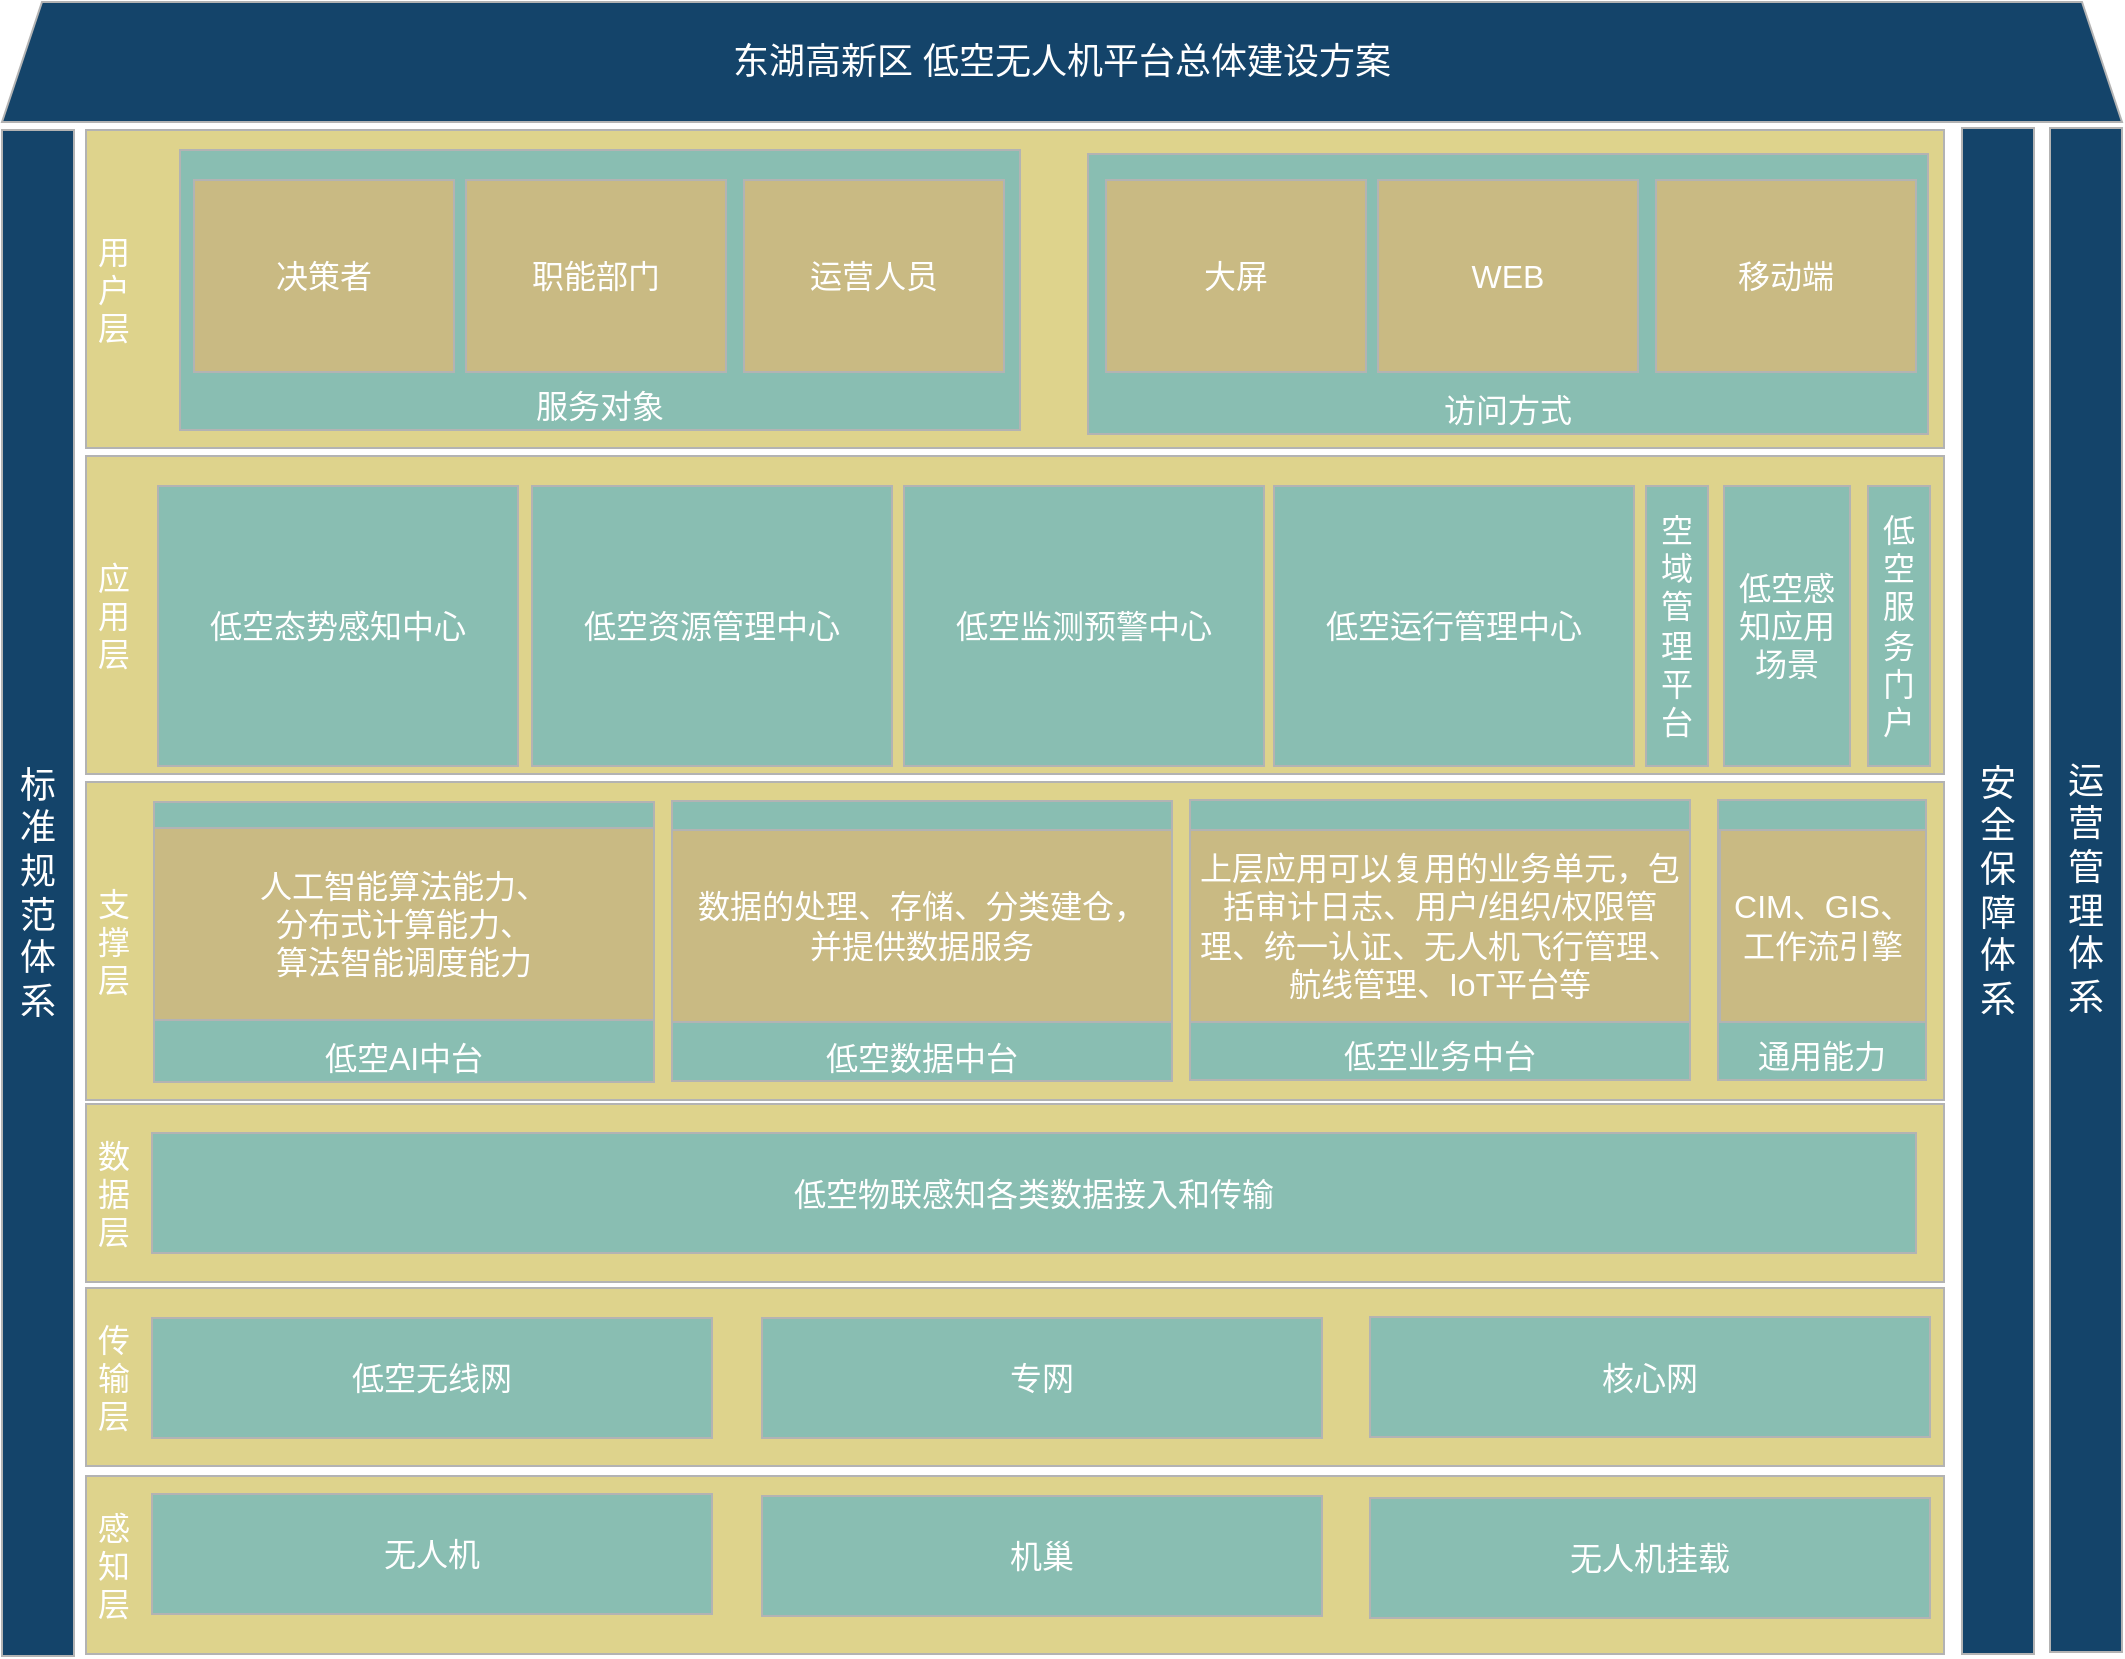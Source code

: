 <mxfile version="21.5.2" type="github" pages="3">
  <diagram name="总体" id="dKMGler52tXQYkUQm4DK">
    <mxGraphModel dx="2038" dy="1320" grid="0" gridSize="10" guides="1" tooltips="1" connect="1" arrows="1" fold="1" page="0" pageScale="1" pageWidth="827" pageHeight="1169" math="0" shadow="0">
      <root>
        <mxCell id="0" />
        <mxCell id="1" parent="0" />
        <mxCell id="PZcMeMh3Sl7zUGsd2KVH-1" value="标准规范体系" style="rounded=0;whiteSpace=wrap;html=1;fontSize=18;fillColor=#14446a;strokeColor=#B3B3B3;fontColor=#FFFFFF;" vertex="1" parent="1">
          <mxGeometry x="-105" y="-177" width="36" height="763" as="geometry" />
        </mxCell>
        <mxCell id="PZcMeMh3Sl7zUGsd2KVH-3" value="东湖高新区 低空无人机平台总体建设方案" style="shape=trapezoid;perimeter=trapezoidPerimeter;whiteSpace=wrap;html=1;fixedSize=1;strokeColor=#B3B3B3;rounded=0;fillColor=#14446a;fontColor=#FFFFFF;fontSize=18;" vertex="1" parent="1">
          <mxGeometry x="-105" y="-241" width="1060" height="60" as="geometry" />
        </mxCell>
        <mxCell id="PZcMeMh3Sl7zUGsd2KVH-4" value="安全保障体系" style="rounded=0;whiteSpace=wrap;html=1;fontSize=18;fillColor=#14446a;strokeColor=#B3B3B3;fontColor=#FFFFFF;" vertex="1" parent="1">
          <mxGeometry x="875" y="-178" width="36" height="763" as="geometry" />
        </mxCell>
        <mxCell id="PZcMeMh3Sl7zUGsd2KVH-5" value="运营管理体系" style="rounded=0;whiteSpace=wrap;html=1;fontSize=18;fillColor=#14446a;strokeColor=#B3B3B3;fontColor=#FFFFFF;" vertex="1" parent="1">
          <mxGeometry x="919" y="-178" width="36" height="762" as="geometry" />
        </mxCell>
        <mxCell id="PZcMeMh3Sl7zUGsd2KVH-6" value="感&lt;br style=&quot;font-size: 16px;&quot;&gt;知&lt;br style=&quot;font-size: 16px;&quot;&gt;层" style="rounded=0;whiteSpace=wrap;html=1;strokeColor=#B3B3B3;fontFamily=Helvetica;fontSize=16;fillColor=#ded38c;align=left;fillStyle=auto;spacingLeft=4;fontColor=#FFFFFF;" vertex="1" parent="1">
          <mxGeometry x="-63" y="496" width="929" height="89" as="geometry" />
        </mxCell>
        <mxCell id="PZcMeMh3Sl7zUGsd2KVH-7" value="无人机" style="rounded=0;whiteSpace=wrap;html=1;strokeColor=#B3B3B3;fontFamily=Helvetica;fontSize=16;fillColor=#89beb2;fontColor=#FFFFFF;" vertex="1" parent="1">
          <mxGeometry x="-30" y="505" width="280" height="60" as="geometry" />
        </mxCell>
        <mxCell id="PZcMeMh3Sl7zUGsd2KVH-8" value="无人机挂载" style="rounded=0;whiteSpace=wrap;html=1;strokeColor=#B3B3B3;fontFamily=Helvetica;fontSize=16;fillColor=#89beb2;fontColor=#FFFFFF;glass=0;shadow=0;" vertex="1" parent="1">
          <mxGeometry x="579" y="507" width="280" height="60" as="geometry" />
        </mxCell>
        <mxCell id="PZcMeMh3Sl7zUGsd2KVH-9" value="机巢" style="rounded=0;whiteSpace=wrap;html=1;strokeColor=#B3B3B3;fontFamily=Helvetica;fontSize=16;fillColor=#89beb2;fontColor=#FFFFFF;glass=0;shadow=0;" vertex="1" parent="1">
          <mxGeometry x="275" y="506" width="280" height="60" as="geometry" />
        </mxCell>
        <mxCell id="PZcMeMh3Sl7zUGsd2KVH-10" value="传&lt;br&gt;输&lt;br&gt;层" style="rounded=0;whiteSpace=wrap;html=1;strokeColor=#B3B3B3;fontFamily=Helvetica;fontSize=16;fillColor=#ded38c;align=left;fillStyle=auto;spacingLeft=4;fontColor=#FFFFFF;" vertex="1" parent="1">
          <mxGeometry x="-63" y="402" width="929" height="89" as="geometry" />
        </mxCell>
        <mxCell id="PZcMeMh3Sl7zUGsd2KVH-13" value="低空无线网" style="rounded=0;whiteSpace=wrap;html=1;strokeColor=#B3B3B3;fontFamily=Helvetica;fontSize=16;fillColor=#89beb2;fontColor=#FFFFFF;glass=0;shadow=0;" vertex="1" parent="1">
          <mxGeometry x="-30" y="417" width="280" height="60" as="geometry" />
        </mxCell>
        <mxCell id="PZcMeMh3Sl7zUGsd2KVH-14" value="核心网" style="rounded=0;whiteSpace=wrap;html=1;strokeColor=#B3B3B3;fontFamily=Helvetica;fontSize=16;fillColor=#89beb2;fontColor=#FFFFFF;glass=0;shadow=0;" vertex="1" parent="1">
          <mxGeometry x="579" y="416.5" width="280" height="60" as="geometry" />
        </mxCell>
        <mxCell id="PZcMeMh3Sl7zUGsd2KVH-15" value="专网" style="rounded=0;whiteSpace=wrap;html=1;strokeColor=#B3B3B3;fontFamily=Helvetica;fontSize=16;fillColor=#89beb2;fontColor=#FFFFFF;glass=0;shadow=0;" vertex="1" parent="1">
          <mxGeometry x="275" y="417" width="280" height="60" as="geometry" />
        </mxCell>
        <mxCell id="PZcMeMh3Sl7zUGsd2KVH-16" value="数&lt;br&gt;据&lt;br&gt;层" style="rounded=0;whiteSpace=wrap;html=1;strokeColor=#B3B3B3;fontFamily=Helvetica;fontSize=16;fillColor=#ded38c;align=left;fillStyle=auto;spacingLeft=4;fontColor=#FFFFFF;" vertex="1" parent="1">
          <mxGeometry x="-63" y="310" width="929" height="89" as="geometry" />
        </mxCell>
        <mxCell id="PZcMeMh3Sl7zUGsd2KVH-17" value="低空物联感知各类数据接入和传输" style="rounded=0;whiteSpace=wrap;html=1;strokeColor=#B3B3B3;fontFamily=Helvetica;fontSize=16;fillColor=#89beb2;fontColor=#FFFFFF;glass=0;shadow=0;" vertex="1" parent="1">
          <mxGeometry x="-30" y="324.5" width="882" height="60" as="geometry" />
        </mxCell>
        <mxCell id="PZcMeMh3Sl7zUGsd2KVH-18" value="支&lt;br&gt;撑&lt;br&gt;层" style="rounded=0;whiteSpace=wrap;html=1;strokeColor=#B3B3B3;fontFamily=Helvetica;fontSize=16;fillColor=#ded38c;align=left;fillStyle=auto;spacingLeft=4;fontColor=#FFFFFF;" vertex="1" parent="1">
          <mxGeometry x="-63" y="149" width="929" height="159" as="geometry" />
        </mxCell>
        <mxCell id="PZcMeMh3Sl7zUGsd2KVH-25" value="应&lt;br&gt;用&lt;br&gt;层" style="rounded=0;whiteSpace=wrap;html=1;strokeColor=#B3B3B3;fontFamily=Helvetica;fontSize=16;fillColor=#ded38c;align=left;fillStyle=auto;spacingLeft=4;fontColor=#FFFFFF;" vertex="1" parent="1">
          <mxGeometry x="-63" y="-14" width="929" height="159" as="geometry" />
        </mxCell>
        <mxCell id="PZcMeMh3Sl7zUGsd2KVH-39" value="空域管理平台" style="rounded=0;whiteSpace=wrap;html=1;strokeColor=#B3B3B3;fontFamily=Helvetica;fontSize=16;fillColor=#89beb2;fontColor=#FFFFFF;glass=0;shadow=0;" vertex="1" parent="1">
          <mxGeometry x="717" y="1" width="31" height="140" as="geometry" />
        </mxCell>
        <mxCell id="PZcMeMh3Sl7zUGsd2KVH-40" value="低空服务门户" style="rounded=0;whiteSpace=wrap;html=1;strokeColor=#B3B3B3;fontFamily=Helvetica;fontSize=16;fillColor=#89beb2;fontColor=#FFFFFF;glass=0;shadow=0;" vertex="1" parent="1">
          <mxGeometry x="828" y="1" width="31" height="140" as="geometry" />
        </mxCell>
        <mxCell id="PZcMeMh3Sl7zUGsd2KVH-41" value="低空感知应用场景" style="rounded=0;whiteSpace=wrap;html=1;strokeColor=#B3B3B3;fontFamily=Helvetica;fontSize=16;fillColor=#89beb2;fontColor=#FFFFFF;glass=0;shadow=0;" vertex="1" parent="1">
          <mxGeometry x="756" y="1" width="63" height="140" as="geometry" />
        </mxCell>
        <mxCell id="PZcMeMh3Sl7zUGsd2KVH-42" value="" style="group" vertex="1" connectable="0" parent="1">
          <mxGeometry x="489" y="158" width="250" height="140" as="geometry" />
        </mxCell>
        <mxCell id="PZcMeMh3Sl7zUGsd2KVH-21" value="低空业务中台" style="rounded=0;whiteSpace=wrap;html=1;strokeColor=#B3B3B3;fontFamily=Helvetica;fontSize=16;fillColor=#89beb2;fontColor=#FFFFFF;glass=0;shadow=0;verticalAlign=bottom;" vertex="1" parent="PZcMeMh3Sl7zUGsd2KVH-42">
          <mxGeometry width="250" height="140" as="geometry" />
        </mxCell>
        <mxCell id="PZcMeMh3Sl7zUGsd2KVH-24" value="上层应用可以复用的业务单元，包括审计日志、用户/组织/权限管理、统一认证、无人机飞行管理、航线管理、IoT平台等" style="rounded=0;whiteSpace=wrap;html=1;strokeColor=#B3B3B3;fontFamily=Helvetica;fontSize=16;fillColor=#c9ba83;fontColor=#FFFFFF;glass=0;shadow=0;" vertex="1" parent="PZcMeMh3Sl7zUGsd2KVH-42">
          <mxGeometry y="15" width="250" height="96" as="geometry" />
        </mxCell>
        <mxCell id="PZcMeMh3Sl7zUGsd2KVH-43" value="" style="group" vertex="1" connectable="0" parent="1">
          <mxGeometry x="230" y="158.5" width="250" height="140" as="geometry" />
        </mxCell>
        <mxCell id="PZcMeMh3Sl7zUGsd2KVH-20" value="低空数据中台" style="rounded=0;whiteSpace=wrap;html=1;strokeColor=#B3B3B3;fontFamily=Helvetica;fontSize=16;fillColor=#89beb2;fontColor=#FFFFFF;glass=0;shadow=0;verticalAlign=bottom;" vertex="1" parent="PZcMeMh3Sl7zUGsd2KVH-43">
          <mxGeometry width="250" height="140" as="geometry" />
        </mxCell>
        <mxCell id="PZcMeMh3Sl7zUGsd2KVH-23" value="数据的处理、存储、分类建仓，&lt;br&gt;并提供数据服务" style="rounded=0;whiteSpace=wrap;html=1;strokeColor=#B3B3B3;fontFamily=Helvetica;fontSize=16;fillColor=#c9ba83;fontColor=#FFFFFF;glass=0;shadow=0;" vertex="1" parent="PZcMeMh3Sl7zUGsd2KVH-43">
          <mxGeometry y="14.5" width="250" height="96" as="geometry" />
        </mxCell>
        <mxCell id="PZcMeMh3Sl7zUGsd2KVH-44" value="" style="group" vertex="1" connectable="0" parent="1">
          <mxGeometry x="-29" y="159" width="250" height="140" as="geometry" />
        </mxCell>
        <mxCell id="PZcMeMh3Sl7zUGsd2KVH-19" value="低空AI中台" style="rounded=0;whiteSpace=wrap;html=1;strokeColor=#B3B3B3;fontFamily=Helvetica;fontSize=16;fillColor=#89beb2;fontColor=#FFFFFF;glass=0;shadow=0;verticalAlign=bottom;" vertex="1" parent="PZcMeMh3Sl7zUGsd2KVH-44">
          <mxGeometry width="250" height="140" as="geometry" />
        </mxCell>
        <mxCell id="PZcMeMh3Sl7zUGsd2KVH-22" value="人工智能算法能力、&lt;br&gt;分布式计算能力、&lt;br&gt;算法智能调度能力" style="rounded=0;whiteSpace=wrap;html=1;strokeColor=#B3B3B3;fontFamily=Helvetica;fontSize=16;fillColor=#c9ba83;fontColor=#FFFFFF;glass=0;shadow=0;" vertex="1" parent="PZcMeMh3Sl7zUGsd2KVH-44">
          <mxGeometry y="13" width="250" height="96" as="geometry" />
        </mxCell>
        <mxCell id="PZcMeMh3Sl7zUGsd2KVH-49" value="" style="group" vertex="1" connectable="0" parent="1">
          <mxGeometry x="753" y="158" width="104" height="140" as="geometry" />
        </mxCell>
        <mxCell id="PZcMeMh3Sl7zUGsd2KVH-47" value="通用能力" style="rounded=0;whiteSpace=wrap;html=1;strokeColor=#B3B3B3;fontFamily=Helvetica;fontSize=16;fillColor=#89beb2;fontColor=#FFFFFF;glass=0;shadow=0;verticalAlign=bottom;" vertex="1" parent="PZcMeMh3Sl7zUGsd2KVH-49">
          <mxGeometry width="104" height="140" as="geometry" />
        </mxCell>
        <mxCell id="PZcMeMh3Sl7zUGsd2KVH-48" value="CIM、GIS、工作流引擎" style="rounded=0;whiteSpace=wrap;html=1;strokeColor=#B3B3B3;fontFamily=Helvetica;fontSize=16;fillColor=#c9ba83;fontColor=#FFFFFF;glass=0;shadow=0;" vertex="1" parent="PZcMeMh3Sl7zUGsd2KVH-49">
          <mxGeometry x="1" y="15" width="103" height="96" as="geometry" />
        </mxCell>
        <mxCell id="PZcMeMh3Sl7zUGsd2KVH-32" value="低空监测预警中心" style="rounded=0;whiteSpace=wrap;html=1;strokeColor=#B3B3B3;fontFamily=Helvetica;fontSize=16;fillColor=#89beb2;fontColor=#FFFFFF;glass=0;shadow=0;verticalAlign=middle;" vertex="1" parent="1">
          <mxGeometry x="346" y="1" width="180" height="140" as="geometry" />
        </mxCell>
        <mxCell id="PZcMeMh3Sl7zUGsd2KVH-28" value="低空资源管理中心" style="rounded=0;whiteSpace=wrap;html=1;strokeColor=#B3B3B3;fontFamily=Helvetica;fontSize=16;fillColor=#89beb2;fontColor=#FFFFFF;glass=0;shadow=0;verticalAlign=middle;" vertex="1" parent="1">
          <mxGeometry x="160" y="1" width="180" height="140" as="geometry" />
        </mxCell>
        <mxCell id="PZcMeMh3Sl7zUGsd2KVH-26" value="低空态势感知中心" style="rounded=0;whiteSpace=wrap;html=1;strokeColor=#B3B3B3;fontFamily=Helvetica;fontSize=16;fillColor=#89beb2;fontColor=#FFFFFF;glass=0;shadow=0;verticalAlign=middle;" vertex="1" parent="1">
          <mxGeometry x="-27" y="1" width="180" height="140" as="geometry" />
        </mxCell>
        <mxCell id="PZcMeMh3Sl7zUGsd2KVH-34" value="低空运行管理中心" style="rounded=0;whiteSpace=wrap;html=1;strokeColor=#B3B3B3;fontFamily=Helvetica;fontSize=16;fillColor=#89beb2;fontColor=#FFFFFF;glass=0;shadow=0;verticalAlign=middle;" vertex="1" parent="1">
          <mxGeometry x="531" y="1" width="180" height="140" as="geometry" />
        </mxCell>
        <mxCell id="PZcMeMh3Sl7zUGsd2KVH-50" value="用&lt;br&gt;户&lt;br&gt;层" style="rounded=0;whiteSpace=wrap;html=1;strokeColor=#B3B3B3;fontFamily=Helvetica;fontSize=16;fillColor=#ded38c;align=left;fillStyle=auto;spacingLeft=4;fontColor=#FFFFFF;" vertex="1" parent="1">
          <mxGeometry x="-63" y="-177" width="929" height="159" as="geometry" />
        </mxCell>
        <mxCell id="PZcMeMh3Sl7zUGsd2KVH-52" value="服务对象" style="rounded=0;whiteSpace=wrap;html=1;strokeColor=#B3B3B3;fontFamily=Helvetica;fontSize=16;fillColor=#89beb2;fontColor=#FFFFFF;glass=0;shadow=0;verticalAlign=bottom;" vertex="1" parent="1">
          <mxGeometry x="-16" y="-167" width="420" height="140" as="geometry" />
        </mxCell>
        <mxCell id="PZcMeMh3Sl7zUGsd2KVH-53" value="决策者" style="rounded=0;whiteSpace=wrap;html=1;strokeColor=#B3B3B3;fontFamily=Helvetica;fontSize=16;fillColor=#c9ba83;fontColor=#FFFFFF;glass=0;shadow=0;" vertex="1" parent="1">
          <mxGeometry x="-9" y="-152" width="130" height="96" as="geometry" />
        </mxCell>
        <mxCell id="PZcMeMh3Sl7zUGsd2KVH-57" value="职能部门" style="rounded=0;whiteSpace=wrap;html=1;strokeColor=#B3B3B3;fontFamily=Helvetica;fontSize=16;fillColor=#c9ba83;fontColor=#FFFFFF;glass=0;shadow=0;" vertex="1" parent="1">
          <mxGeometry x="127" y="-152" width="130" height="96" as="geometry" />
        </mxCell>
        <mxCell id="PZcMeMh3Sl7zUGsd2KVH-58" value="运营人员" style="rounded=0;whiteSpace=wrap;html=1;strokeColor=#B3B3B3;fontFamily=Helvetica;fontSize=16;fillColor=#c9ba83;fontColor=#FFFFFF;glass=0;shadow=0;" vertex="1" parent="1">
          <mxGeometry x="266" y="-152" width="130" height="96" as="geometry" />
        </mxCell>
        <mxCell id="PZcMeMh3Sl7zUGsd2KVH-55" value="访问方式" style="rounded=0;whiteSpace=wrap;html=1;strokeColor=#B3B3B3;fontFamily=Helvetica;fontSize=16;fillColor=#89beb2;fontColor=#FFFFFF;glass=0;shadow=0;verticalAlign=bottom;" vertex="1" parent="1">
          <mxGeometry x="438" y="-165" width="420" height="140" as="geometry" />
        </mxCell>
        <mxCell id="PZcMeMh3Sl7zUGsd2KVH-60" value="大屏" style="rounded=0;whiteSpace=wrap;html=1;strokeColor=#B3B3B3;fontFamily=Helvetica;fontSize=16;fillColor=#c9ba83;fontColor=#FFFFFF;glass=0;shadow=0;" vertex="1" parent="1">
          <mxGeometry x="447" y="-152" width="130" height="96" as="geometry" />
        </mxCell>
        <mxCell id="PZcMeMh3Sl7zUGsd2KVH-61" value="WEB" style="rounded=0;whiteSpace=wrap;html=1;strokeColor=#B3B3B3;fontFamily=Helvetica;fontSize=16;fillColor=#c9ba83;fontColor=#FFFFFF;glass=0;shadow=0;" vertex="1" parent="1">
          <mxGeometry x="583" y="-152" width="130" height="96" as="geometry" />
        </mxCell>
        <mxCell id="PZcMeMh3Sl7zUGsd2KVH-62" value="移动端" style="rounded=0;whiteSpace=wrap;html=1;strokeColor=#B3B3B3;fontFamily=Helvetica;fontSize=16;fillColor=#c9ba83;fontColor=#FFFFFF;glass=0;shadow=0;" vertex="1" parent="1">
          <mxGeometry x="722" y="-152" width="130" height="96" as="geometry" />
        </mxCell>
      </root>
    </mxGraphModel>
  </diagram>
  <diagram id="-822AaaL5B67_Z9tuY06" name="应用架构">
    <mxGraphModel dx="1366" dy="1482" grid="0" gridSize="10" guides="1" tooltips="1" connect="1" arrows="1" fold="1" page="0" pageScale="1" pageWidth="827" pageHeight="1169" math="0" shadow="0">
      <root>
        <mxCell id="0" />
        <mxCell id="1" parent="0" />
        <mxCell id="u_-WNFlX7n4f5odH8R6w-6" value="&lt;b&gt;IOT&lt;/b&gt;" style="rounded=0;whiteSpace=wrap;html=1;verticalAlign=bottom;opacity=30;glass=0;dashed=1;" vertex="1" parent="1">
          <mxGeometry x="197" y="421" width="924" height="264" as="geometry" />
        </mxCell>
        <mxCell id="u_-WNFlX7n4f5odH8R6w-103" value="&lt;b&gt;适配层&lt;/b&gt;" style="rounded=0;whiteSpace=wrap;html=1;verticalAlign=middle;opacity=30;glass=0;dashed=1;align=right;" vertex="1" parent="1">
          <mxGeometry x="206.5" y="507" width="903" height="71" as="geometry" />
        </mxCell>
        <mxCell id="u_-WNFlX7n4f5odH8R6w-2" value="" style="rounded=0;whiteSpace=wrap;html=1;verticalAlign=middle;opacity=30;glass=0;" vertex="1" parent="1">
          <mxGeometry x="255" y="149" width="869" height="246" as="geometry" />
        </mxCell>
        <mxCell id="u_-WNFlX7n4f5odH8R6w-79" value="通用能力" style="rounded=0;whiteSpace=wrap;html=1;opacity=30;verticalAlign=bottom;dashed=1;" vertex="1" parent="1">
          <mxGeometry x="1004" y="157" width="112" height="231" as="geometry" />
        </mxCell>
        <mxCell id="u_-WNFlX7n4f5odH8R6w-7" value="平&lt;br&gt;台&lt;br&gt;层" style="rounded=1;whiteSpace=wrap;html=1;opacity=30;fillColor=#f8cecc;gradientColor=#ea6b66;strokeColor=#b85450;" vertex="1" parent="1">
          <mxGeometry x="197" y="147" width="43" height="248" as="geometry" />
        </mxCell>
        <mxCell id="u_-WNFlX7n4f5odH8R6w-9" value="协议适配转换" style="rounded=1;whiteSpace=wrap;html=1;opacity=30;fillColor=#fff2cc;gradientColor=#ffd966;strokeColor=#d6b656;" vertex="1" parent="1">
          <mxGeometry x="398" y="516.5" width="160" height="50" as="geometry" />
        </mxCell>
        <mxCell id="u_-WNFlX7n4f5odH8R6w-13" value="设备管理" style="rounded=1;whiteSpace=wrap;html=1;opacity=30;fillColor=#fff2cc;gradientColor=#ffd966;strokeColor=#d6b656;" vertex="1" parent="1">
          <mxGeometry x="220.5" y="515" width="160" height="50" as="geometry" />
        </mxCell>
        <mxCell id="u_-WNFlX7n4f5odH8R6w-15" value="低空AI中台" style="rounded=0;whiteSpace=wrap;html=1;opacity=30;verticalAlign=bottom;dashed=1;" vertex="1" parent="1">
          <mxGeometry x="266" y="157" width="238" height="231" as="geometry" />
        </mxCell>
        <mxCell id="u_-WNFlX7n4f5odH8R6w-16" value="应&lt;br&gt;用&lt;br&gt;层" style="rounded=1;whiteSpace=wrap;html=1;fillColor=#f8cecc;strokeColor=#b85450;opacity=30;gradientColor=#ea6b66;" vertex="1" parent="1">
          <mxGeometry x="197" y="-233" width="43" height="357" as="geometry" />
        </mxCell>
        <mxCell id="u_-WNFlX7n4f5odH8R6w-17" value="" style="rounded=0;whiteSpace=wrap;html=1;verticalAlign=middle;opacity=30;fillColor=default;strokeColor=default;glass=0;" vertex="1" parent="1">
          <mxGeometry x="255" y="-234" width="870" height="364" as="geometry" />
        </mxCell>
        <mxCell id="u_-WNFlX7n4f5odH8R6w-22" value="CIM平台" style="rounded=1;whiteSpace=wrap;html=1;opacity=30;fillColor=#fff2cc;gradientColor=#ffd966;strokeColor=#d6b656;" vertex="1" parent="1">
          <mxGeometry x="1010.5" y="183" width="99" height="42.5" as="geometry" />
        </mxCell>
        <mxCell id="u_-WNFlX7n4f5odH8R6w-24" value="用&lt;br&gt;户&lt;br&gt;端" style="rounded=1;whiteSpace=wrap;html=1;fillColor=#f8cecc;strokeColor=#b85450;opacity=30;gradientColor=#ea6b66;" vertex="1" parent="1">
          <mxGeometry x="197" y="-329" width="43" height="75" as="geometry" />
        </mxCell>
        <mxCell id="u_-WNFlX7n4f5odH8R6w-25" value="" style="rounded=0;whiteSpace=wrap;html=1;glass=0;opacity=30;fillColor=default;strokeColor=default;" vertex="1" parent="1">
          <mxGeometry x="255" y="-327" width="872" height="73" as="geometry" />
        </mxCell>
        <mxCell id="u_-WNFlX7n4f5odH8R6w-26" value="WEB端" style="rounded=1;whiteSpace=wrap;html=1;opacity=30;fillColor=#fff2cc;strokeColor=#d6b656;gradientColor=#ffd966;" vertex="1" parent="1">
          <mxGeometry x="277" y="-316.5" width="250" height="50" as="geometry" />
        </mxCell>
        <mxCell id="u_-WNFlX7n4f5odH8R6w-27" value="移动端" style="rounded=1;whiteSpace=wrap;html=1;opacity=30;fillColor=#fff2cc;strokeColor=#d6b656;gradientColor=#ffd966;" vertex="1" parent="1">
          <mxGeometry x="571" y="-316.5" width="250" height="50" as="geometry" />
        </mxCell>
        <mxCell id="u_-WNFlX7n4f5odH8R6w-28" value="大屏" style="rounded=1;whiteSpace=wrap;html=1;opacity=30;fillColor=#fff2cc;strokeColor=#d6b656;gradientColor=#ffd966;" vertex="1" parent="1">
          <mxGeometry x="859.5" y="-317.5" width="250" height="50" as="geometry" />
        </mxCell>
        <mxCell id="u_-WNFlX7n4f5odH8R6w-38" value="" style="group" vertex="1" connectable="0" parent="1">
          <mxGeometry x="264" y="-230" width="853" height="190" as="geometry" />
        </mxCell>
        <mxCell id="u_-WNFlX7n4f5odH8R6w-39" value="低空感知应用场景" style="rounded=0;whiteSpace=wrap;html=1;opacity=30;verticalAlign=bottom;dashed=1;dashPattern=8 8;" vertex="1" parent="u_-WNFlX7n4f5odH8R6w-38">
          <mxGeometry width="853" height="190" as="geometry" />
        </mxCell>
        <mxCell id="u_-WNFlX7n4f5odH8R6w-40" value="交&lt;br&gt;通&lt;br&gt;管&lt;br&gt;理" style="rounded=1;whiteSpace=wrap;html=1;opacity=30;fillColor=#fff2cc;strokeColor=#d6b656;gradientColor=#ffd966;" vertex="1" parent="u_-WNFlX7n4f5odH8R6w-38">
          <mxGeometry x="78.981" y="11.5" width="47.389" height="150" as="geometry" />
        </mxCell>
        <mxCell id="u_-WNFlX7n4f5odH8R6w-41" value="环&lt;br&gt;境&lt;br&gt;水&lt;br&gt;务" style="rounded=1;whiteSpace=wrap;html=1;opacity=30;fillColor=#fff2cc;strokeColor=#d6b656;gradientColor=#ffd966;" vertex="1" parent="u_-WNFlX7n4f5odH8R6w-38">
          <mxGeometry x="139.007" y="11.5" width="47.389" height="150" as="geometry" />
        </mxCell>
        <mxCell id="u_-WNFlX7n4f5odH8R6w-42" value="城&lt;br&gt;市&lt;br&gt;管&lt;br&gt;理" style="rounded=1;whiteSpace=wrap;html=1;opacity=30;fillColor=#fff2cc;strokeColor=#d6b656;gradientColor=#ffd966;" vertex="1" parent="u_-WNFlX7n4f5odH8R6w-38">
          <mxGeometry x="199.033" y="11.5" width="47.389" height="150" as="geometry" />
        </mxCell>
        <mxCell id="u_-WNFlX7n4f5odH8R6w-43" value="市&lt;br&gt;场&lt;br&gt;监&lt;br&gt;督&lt;br&gt;管&lt;br&gt;理&lt;br&gt;局" style="rounded=1;whiteSpace=wrap;html=1;opacity=30;fillColor=#fff2cc;strokeColor=#d6b656;gradientColor=#ffd966;" vertex="1" parent="u_-WNFlX7n4f5odH8R6w-38">
          <mxGeometry x="259.059" y="11.5" width="47.389" height="150" as="geometry" />
        </mxCell>
        <mxCell id="u_-WNFlX7n4f5odH8R6w-44" value="公&lt;br&gt;共&lt;br&gt;安&lt;br&gt;全" style="rounded=1;whiteSpace=wrap;html=1;opacity=30;fillColor=#fff2cc;strokeColor=#d6b656;gradientColor=#ffd966;" vertex="1" parent="u_-WNFlX7n4f5odH8R6w-38">
          <mxGeometry x="18.956" y="11.5" width="47.389" height="150" as="geometry" />
        </mxCell>
        <mxCell id="u_-WNFlX7n4f5odH8R6w-45" value="应&lt;br&gt;急&lt;br&gt;管&lt;br&gt;理" style="rounded=1;whiteSpace=wrap;html=1;opacity=30;fillColor=#fff2cc;strokeColor=#d6b656;gradientColor=#ffd966;" vertex="1" parent="u_-WNFlX7n4f5odH8R6w-38">
          <mxGeometry x="379.111" y="11.5" width="47.389" height="150" as="geometry" />
        </mxCell>
        <mxCell id="u_-WNFlX7n4f5odH8R6w-46" value="社&lt;br&gt;会&lt;br&gt;事&lt;br&gt;务" style="rounded=1;whiteSpace=wrap;html=1;opacity=30;fillColor=#fff2cc;strokeColor=#d6b656;gradientColor=#ffd966;" vertex="1" parent="u_-WNFlX7n4f5odH8R6w-38">
          <mxGeometry x="439.137" y="11.5" width="47.389" height="150" as="geometry" />
        </mxCell>
        <mxCell id="u_-WNFlX7n4f5odH8R6w-47" value="卫&lt;br&gt;生&lt;br&gt;局" style="rounded=1;whiteSpace=wrap;html=1;opacity=30;fillColor=#fff2cc;strokeColor=#d6b656;gradientColor=#ffd966;" vertex="1" parent="u_-WNFlX7n4f5odH8R6w-38">
          <mxGeometry x="499.163" y="11.5" width="47.389" height="150" as="geometry" />
        </mxCell>
        <mxCell id="u_-WNFlX7n4f5odH8R6w-48" value="政&lt;br&gt;府&lt;br&gt;园&lt;br&gt;区" style="rounded=1;whiteSpace=wrap;html=1;opacity=30;fillColor=#fff2cc;strokeColor=#d6b656;gradientColor=#ffd966;" vertex="1" parent="u_-WNFlX7n4f5odH8R6w-38">
          <mxGeometry x="732.948" y="11.5" width="47.389" height="150" as="geometry" />
        </mxCell>
        <mxCell id="u_-WNFlX7n4f5odH8R6w-49" value="规&lt;br&gt;划&lt;br&gt;测&lt;br&gt;绘" style="rounded=1;whiteSpace=wrap;html=1;opacity=30;fillColor=#fff2cc;strokeColor=#d6b656;gradientColor=#ffd966;" vertex="1" parent="u_-WNFlX7n4f5odH8R6w-38">
          <mxGeometry x="319.085" y="11.5" width="47.389" height="150" as="geometry" />
        </mxCell>
        <mxCell id="u_-WNFlX7n4f5odH8R6w-50" value="街&lt;br&gt;道&lt;br&gt;办" style="rounded=1;whiteSpace=wrap;html=1;opacity=30;fillColor=#fff2cc;strokeColor=#d6b656;gradientColor=#ffd966;" vertex="1" parent="u_-WNFlX7n4f5odH8R6w-38">
          <mxGeometry x="791.394" y="11.5" width="47.389" height="150" as="geometry" />
        </mxCell>
        <mxCell id="u_-WNFlX7n4f5odH8R6w-51" value="" style="endArrow=none;dashed=1;html=1;dashPattern=1 3;strokeWidth=2;rounded=1;fillColor=#d5e8d4;strokeColor=#82b366;fontSize=12;opacity=30;gradientColor=#97d077;" edge="1" parent="u_-WNFlX7n4f5odH8R6w-38">
          <mxGeometry width="50" height="50" relative="1" as="geometry">
            <mxPoint x="622.374" y="86" as="sourcePoint" />
            <mxPoint x="715.572" y="86" as="targetPoint" />
          </mxGeometry>
        </mxCell>
        <mxCell id="u_-WNFlX7n4f5odH8R6w-52" value="政&lt;br&gt;法&lt;br&gt;委" style="rounded=1;whiteSpace=wrap;html=1;opacity=30;fillColor=#fff2cc;strokeColor=#d6b656;gradientColor=#ffd966;" vertex="1" parent="u_-WNFlX7n4f5odH8R6w-38">
          <mxGeometry x="557.609" y="11.5" width="47.389" height="150" as="geometry" />
        </mxCell>
        <mxCell id="u_-WNFlX7n4f5odH8R6w-77" value="低空数据中台" style="rounded=0;whiteSpace=wrap;html=1;opacity=30;verticalAlign=bottom;dashed=1;" vertex="1" parent="1">
          <mxGeometry x="511" y="157" width="238" height="231" as="geometry" />
        </mxCell>
        <mxCell id="u_-WNFlX7n4f5odH8R6w-78" value="低空业务中台" style="rounded=0;whiteSpace=wrap;html=1;opacity=30;verticalAlign=bottom;dashed=1;" vertex="1" parent="1">
          <mxGeometry x="758" y="157" width="238" height="231" as="geometry" />
        </mxCell>
        <mxCell id="u_-WNFlX7n4f5odH8R6w-80" value="GIS平台" style="rounded=0;whiteSpace=wrap;html=1;opacity=30;fillColor=#d5e8d4;gradientColor=#97d077;strokeColor=#82b366;" vertex="1" parent="1">
          <mxGeometry x="1010.5" y="242" width="99" height="42.5" as="geometry" />
        </mxCell>
        <mxCell id="u_-WNFlX7n4f5odH8R6w-81" value="工作流引擎" style="rounded=0;whiteSpace=wrap;html=1;opacity=30;fillColor=#d5e8d4;gradientColor=#97d077;strokeColor=#82b366;" vertex="1" parent="1">
          <mxGeometry x="1010.5" y="303" width="99" height="42.5" as="geometry" />
        </mxCell>
        <mxCell id="u_-WNFlX7n4f5odH8R6w-82" value="" style="group" vertex="1" connectable="0" parent="1">
          <mxGeometry x="193" y="691" width="930" height="122" as="geometry" />
        </mxCell>
        <mxCell id="u_-WNFlX7n4f5odH8R6w-3" value="感&lt;br&gt;知&lt;br&gt;设&lt;br&gt;备" style="rounded=1;whiteSpace=wrap;html=1;opacity=30;fillColor=#f8cecc;gradientColor=#ea6b66;strokeColor=#b85450;" vertex="1" parent="u_-WNFlX7n4f5odH8R6w-82">
          <mxGeometry width="43" height="122" as="geometry" />
        </mxCell>
        <mxCell id="u_-WNFlX7n4f5odH8R6w-4" value="" style="rounded=0;whiteSpace=wrap;html=1;glass=0;opacity=30;" vertex="1" parent="u_-WNFlX7n4f5odH8R6w-82">
          <mxGeometry x="58" width="872" height="119" as="geometry" />
        </mxCell>
        <mxCell id="u_-WNFlX7n4f5odH8R6w-53" value="飞行设备" style="rounded=0;whiteSpace=wrap;html=1;opacity=30;verticalAlign=top;dashed=1;dashPattern=8 8;" vertex="1" parent="u_-WNFlX7n4f5odH8R6w-82">
          <mxGeometry x="70" y="4.5" width="218" height="110" as="geometry" />
        </mxCell>
        <mxCell id="u_-WNFlX7n4f5odH8R6w-54" value="无人机" style="rounded=1;whiteSpace=wrap;html=1;opacity=30;fillColor=#d5e8d4;strokeColor=#82b366;gradientColor=#97d077;" vertex="1" parent="u_-WNFlX7n4f5odH8R6w-82">
          <mxGeometry x="83" y="31.5" width="90" height="30" as="geometry" />
        </mxCell>
        <mxCell id="u_-WNFlX7n4f5odH8R6w-55" value="无人机机库" style="rounded=1;whiteSpace=wrap;html=1;opacity=30;fillColor=#d5e8d4;strokeColor=#82b366;gradientColor=#97d077;" vertex="1" parent="u_-WNFlX7n4f5odH8R6w-82">
          <mxGeometry x="83" y="67.5" width="90" height="30" as="geometry" />
        </mxCell>
        <mxCell id="u_-WNFlX7n4f5odH8R6w-56" value="无人机指挥车" style="rounded=1;whiteSpace=wrap;html=1;opacity=30;fillColor=#fff2cc;strokeColor=#d6b656;gradientColor=#ffd966;" vertex="1" parent="u_-WNFlX7n4f5odH8R6w-82">
          <mxGeometry x="184" y="31.5" width="90" height="30" as="geometry" />
        </mxCell>
        <mxCell id="u_-WNFlX7n4f5odH8R6w-57" value="无人机反制" style="rounded=1;whiteSpace=wrap;html=1;opacity=30;fillColor=#fff2cc;strokeColor=#d6b656;gradientColor=#ffd966;" vertex="1" parent="u_-WNFlX7n4f5odH8R6w-82">
          <mxGeometry x="184" y="66.5" width="90" height="31" as="geometry" />
        </mxCell>
        <mxCell id="u_-WNFlX7n4f5odH8R6w-58" value="无人机挂载设备" style="rounded=0;whiteSpace=wrap;html=1;opacity=30;verticalAlign=top;dashed=1;dashPattern=8 8;" vertex="1" parent="u_-WNFlX7n4f5odH8R6w-82">
          <mxGeometry x="301" y="4.5" width="616" height="110" as="geometry" />
        </mxCell>
        <mxCell id="u_-WNFlX7n4f5odH8R6w-59" value="四光云台相机" style="rounded=1;whiteSpace=wrap;html=1;opacity=30;fillColor=#d5e8d4;strokeColor=#82b366;gradientColor=#97d077;" vertex="1" parent="u_-WNFlX7n4f5odH8R6w-82">
          <mxGeometry x="314" y="31.5" width="90" height="30" as="geometry" />
        </mxCell>
        <mxCell id="u_-WNFlX7n4f5odH8R6w-60" value="气体探测" style="rounded=1;whiteSpace=wrap;html=1;opacity=30;fillColor=#d5e8d4;strokeColor=#82b366;gradientColor=#97d077;" vertex="1" parent="u_-WNFlX7n4f5odH8R6w-82">
          <mxGeometry x="414" y="31.5" width="90" height="30" as="geometry" />
        </mxCell>
        <mxCell id="u_-WNFlX7n4f5odH8R6w-61" value="探照灯" style="rounded=1;whiteSpace=wrap;html=1;opacity=30;fillColor=#d5e8d4;strokeColor=#82b366;gradientColor=#97d077;" vertex="1" parent="u_-WNFlX7n4f5odH8R6w-82">
          <mxGeometry x="514" y="31.5" width="90" height="30" as="geometry" />
        </mxCell>
        <mxCell id="u_-WNFlX7n4f5odH8R6w-62" value="喊话器" style="rounded=1;whiteSpace=wrap;html=1;opacity=30;fillColor=#d5e8d4;strokeColor=#82b366;gradientColor=#97d077;" vertex="1" parent="u_-WNFlX7n4f5odH8R6w-82">
          <mxGeometry x="614" y="31.5" width="90" height="30" as="geometry" />
        </mxCell>
        <mxCell id="u_-WNFlX7n4f5odH8R6w-63" value="降落伞" style="rounded=1;whiteSpace=wrap;html=1;opacity=30;fillColor=#d5e8d4;strokeColor=#82b366;gradientColor=#97d077;" vertex="1" parent="u_-WNFlX7n4f5odH8R6w-82">
          <mxGeometry x="714" y="31.5" width="90" height="30" as="geometry" />
        </mxCell>
        <mxCell id="u_-WNFlX7n4f5odH8R6w-64" value="多挂载" style="rounded=1;whiteSpace=wrap;html=1;opacity=30;fillColor=#d5e8d4;strokeColor=#82b366;gradientColor=#97d077;" vertex="1" parent="u_-WNFlX7n4f5odH8R6w-82">
          <mxGeometry x="814" y="31.5" width="90" height="30" as="geometry" />
        </mxCell>
        <mxCell id="u_-WNFlX7n4f5odH8R6w-65" value="双光云台相机" style="rounded=1;whiteSpace=wrap;html=1;opacity=30;fillColor=#fff2cc;strokeColor=#d6b656;gradientColor=#ffd966;" vertex="1" parent="u_-WNFlX7n4f5odH8R6w-82">
          <mxGeometry x="312" y="71.5" width="90" height="31" as="geometry" />
        </mxCell>
        <mxCell id="u_-WNFlX7n4f5odH8R6w-66" value="激光雷达" style="rounded=1;whiteSpace=wrap;html=1;opacity=30;fillColor=#fff2cc;strokeColor=#d6b656;gradientColor=#ffd966;" vertex="1" parent="u_-WNFlX7n4f5odH8R6w-82">
          <mxGeometry x="412" y="71.5" width="90" height="31" as="geometry" />
        </mxCell>
        <mxCell id="u_-WNFlX7n4f5odH8R6w-67" value="正射航测相机" style="rounded=1;whiteSpace=wrap;html=1;opacity=30;fillColor=#fff2cc;strokeColor=#d6b656;gradientColor=#ffd966;" vertex="1" parent="u_-WNFlX7n4f5odH8R6w-82">
          <mxGeometry x="512" y="71.5" width="90" height="31" as="geometry" />
        </mxCell>
        <mxCell id="u_-WNFlX7n4f5odH8R6w-68" value="水环境监测" style="rounded=1;whiteSpace=wrap;html=1;opacity=30;fillColor=#fff2cc;strokeColor=#d6b656;gradientColor=#ffd966;" vertex="1" parent="u_-WNFlX7n4f5odH8R6w-82">
          <mxGeometry x="613" y="71.5" width="90" height="31" as="geometry" />
        </mxCell>
        <mxCell id="u_-WNFlX7n4f5odH8R6w-69" value="......." style="rounded=1;whiteSpace=wrap;html=1;opacity=30;fillColor=#fff2cc;strokeColor=#d6b656;gradientColor=#ffd966;" vertex="1" parent="u_-WNFlX7n4f5odH8R6w-82">
          <mxGeometry x="713" y="71.5" width="90" height="31" as="geometry" />
        </mxCell>
        <mxCell id="u_-WNFlX7n4f5odH8R6w-83" value="数据接入" style="rounded=0;whiteSpace=wrap;html=1;opacity=30;fillColor=#fff2cc;gradientColor=#ffd966;strokeColor=#d6b656;flipV=1;" vertex="1" parent="1">
          <mxGeometry x="516.5" y="316.98" width="227" height="42.5" as="geometry" />
        </mxCell>
        <mxCell id="u_-WNFlX7n4f5odH8R6w-84" value="数据治理" style="rounded=0;whiteSpace=wrap;html=1;opacity=30;fillColor=#fff2cc;gradientColor=#ffd966;strokeColor=#d6b656;flipV=1;" vertex="1" parent="1">
          <mxGeometry x="516.5" y="266" width="227" height="42.5" as="geometry" />
        </mxCell>
        <mxCell id="u_-WNFlX7n4f5odH8R6w-85" value="数据服务" style="rounded=0;whiteSpace=wrap;html=1;opacity=30;fillColor=#fff2cc;gradientColor=#ffd966;strokeColor=#d6b656;flipV=1;" vertex="1" parent="1">
          <mxGeometry x="516.5" y="166" width="227" height="42.5" as="geometry" />
        </mxCell>
        <mxCell id="u_-WNFlX7n4f5odH8R6w-86" value="数据建仓" style="rounded=0;whiteSpace=wrap;html=1;opacity=30;fillColor=#fff2cc;gradientColor=#ffd966;strokeColor=#d6b656;flipV=1;" vertex="1" parent="1">
          <mxGeometry x="516.5" y="216" width="227" height="42.5" as="geometry" />
        </mxCell>
        <mxCell id="u_-WNFlX7n4f5odH8R6w-87" value="无人机飞行管理平台" style="rounded=1;whiteSpace=wrap;html=1;opacity=30;fillColor=#d5e8d4;gradientColor=#97d077;strokeColor=#82b366;flipV=1;" vertex="1" parent="1">
          <mxGeometry x="763.5" y="166" width="227" height="42.5" as="geometry" />
        </mxCell>
        <mxCell id="u_-WNFlX7n4f5odH8R6w-88" value="审计日志、用户/组织/权限、统一认证" style="rounded=1;whiteSpace=wrap;html=1;opacity=30;fillColor=#fff2cc;gradientColor=#ffd966;strokeColor=#d6b656;flipV=1;" vertex="1" parent="1">
          <mxGeometry x="763.5" y="217.5" width="227" height="42.5" as="geometry" />
        </mxCell>
        <mxCell id="u_-WNFlX7n4f5odH8R6w-89" value="IoT平台" style="rounded=1;whiteSpace=wrap;html=1;opacity=30;fillColor=#fff2cc;gradientColor=#ffd966;strokeColor=#d6b656;flipV=1;" vertex="1" parent="1">
          <mxGeometry x="762" y="320" width="225.5" height="42.5" as="geometry" />
        </mxCell>
        <mxCell id="u_-WNFlX7n4f5odH8R6w-90" value="低空航线管理平台" style="rounded=1;whiteSpace=wrap;html=1;opacity=30;fillColor=#fff2cc;gradientColor=#ffd966;strokeColor=#d6b656;flipV=1;" vertex="1" parent="1">
          <mxGeometry x="763.5" y="270" width="227" height="42.5" as="geometry" />
        </mxCell>
        <mxCell id="u_-WNFlX7n4f5odH8R6w-91" value="算力管理" style="rounded=1;whiteSpace=wrap;html=1;opacity=30;fillColor=#cce5ff;strokeColor=#36393d;flipV=1;" vertex="1" parent="1">
          <mxGeometry x="271.5" y="315" width="227" height="42.5" as="geometry" />
        </mxCell>
        <mxCell id="u_-WNFlX7n4f5odH8R6w-92" value="模型训练、模型管理、数据管理" style="rounded=1;whiteSpace=wrap;html=1;opacity=30;fillColor=#cce5ff;strokeColor=#36393d;flipV=1;" vertex="1" parent="1">
          <mxGeometry x="271.5" y="216" width="227" height="42.5" as="geometry" />
        </mxCell>
        <mxCell id="u_-WNFlX7n4f5odH8R6w-93" value="模型训练引擎、模型推理引擎" style="rounded=1;whiteSpace=wrap;html=1;opacity=30;fillColor=#cce5ff;strokeColor=#36393d;flipV=1;" vertex="1" parent="1">
          <mxGeometry x="271.5" y="266" width="227" height="42.5" as="geometry" />
        </mxCell>
        <mxCell id="u_-WNFlX7n4f5odH8R6w-94" value="解析任务、算法超市等" style="rounded=1;whiteSpace=wrap;html=1;opacity=30;fillColor=#cce5ff;strokeColor=#36393d;flipV=1;" vertex="1" parent="1">
          <mxGeometry x="271.5" y="166" width="227" height="42.5" as="geometry" />
        </mxCell>
        <mxCell id="u_-WNFlX7n4f5odH8R6w-96" value="" style="endArrow=classic;html=1;rounded=0;fontFamily=Helvetica;fontSize=12;fontColor=default;edgeStyle=elbowEdgeStyle;entryX=0.75;entryY=1;entryDx=0;entryDy=0;elbow=vertical;exitX=0.792;exitY=0.007;exitDx=0;exitDy=0;exitPerimeter=0;" edge="1" parent="1" source="u_-WNFlX7n4f5odH8R6w-6" target="u_-WNFlX7n4f5odH8R6w-89">
          <mxGeometry width="50" height="50" relative="1" as="geometry">
            <mxPoint x="931" y="415" as="sourcePoint" />
            <mxPoint x="807" y="337" as="targetPoint" />
          </mxGeometry>
        </mxCell>
        <mxCell id="u_-WNFlX7n4f5odH8R6w-97" value="&lt;b&gt;接入层&lt;/b&gt;" style="rounded=0;whiteSpace=wrap;html=1;verticalAlign=middle;opacity=30;glass=0;dashed=1;align=right;" vertex="1" parent="1">
          <mxGeometry x="206.5" y="587" width="903" height="72" as="geometry" />
        </mxCell>
        <mxCell id="u_-WNFlX7n4f5odH8R6w-98" value="设备接入" style="rounded=1;whiteSpace=wrap;html=1;opacity=30;fillColor=#fff2cc;gradientColor=#ffd966;strokeColor=#d6b656;" vertex="1" parent="1">
          <mxGeometry x="220.5" y="597.5" width="160" height="50" as="geometry" />
        </mxCell>
        <mxCell id="u_-WNFlX7n4f5odH8R6w-99" value="视频接入" style="rounded=1;whiteSpace=wrap;html=1;opacity=30;fillColor=#fff2cc;gradientColor=#ffd966;strokeColor=#d6b656;" vertex="1" parent="1">
          <mxGeometry x="396" y="597.5" width="160" height="50" as="geometry" />
        </mxCell>
        <mxCell id="u_-WNFlX7n4f5odH8R6w-100" value="各类传感数据接入" style="rounded=1;whiteSpace=wrap;html=1;opacity=30;fillColor=#fff2cc;gradientColor=#ffd966;strokeColor=#d6b656;" vertex="1" parent="1">
          <mxGeometry x="749" y="596.5" width="160" height="50" as="geometry" />
        </mxCell>
        <mxCell id="u_-WNFlX7n4f5odH8R6w-101" value="图片接入" style="rounded=1;whiteSpace=wrap;html=1;opacity=30;fillColor=#fff2cc;gradientColor=#ffd966;strokeColor=#d6b656;" vertex="1" parent="1">
          <mxGeometry x="572" y="597.5" width="160" height="50" as="geometry" />
        </mxCell>
        <mxCell id="u_-WNFlX7n4f5odH8R6w-104" value="物模型" style="rounded=1;whiteSpace=wrap;html=1;opacity=30;fillColor=#fff2cc;gradientColor=#ffd966;strokeColor=#d6b656;" vertex="1" parent="1">
          <mxGeometry x="575" y="516.5" width="160" height="50" as="geometry" />
        </mxCell>
        <mxCell id="u_-WNFlX7n4f5odH8R6w-105" value="数据分发" style="rounded=1;whiteSpace=wrap;html=1;opacity=30;fillColor=#fff2cc;gradientColor=#ffd966;strokeColor=#d6b656;" vertex="1" parent="1">
          <mxGeometry x="752" y="516" width="160" height="50" as="geometry" />
        </mxCell>
        <mxCell id="u_-WNFlX7n4f5odH8R6w-106" value="。。。" style="rounded=1;whiteSpace=wrap;html=1;opacity=30;fillColor=#fff2cc;gradientColor=#ffd966;strokeColor=#d6b656;" vertex="1" parent="1">
          <mxGeometry x="924" y="515" width="118" height="50" as="geometry" />
        </mxCell>
        <mxCell id="u_-WNFlX7n4f5odH8R6w-107" value="。。。" style="rounded=1;whiteSpace=wrap;html=1;opacity=30;fillColor=#fff2cc;gradientColor=#ffd966;strokeColor=#d6b656;" vertex="1" parent="1">
          <mxGeometry x="924" y="596.5" width="118" height="50" as="geometry" />
        </mxCell>
        <mxCell id="u_-WNFlX7n4f5odH8R6w-108" value="&lt;b&gt;服务层&lt;/b&gt;" style="rounded=0;whiteSpace=wrap;html=1;verticalAlign=middle;opacity=30;glass=0;dashed=1;align=right;" vertex="1" parent="1">
          <mxGeometry x="206.5" y="429" width="903" height="72" as="geometry" />
        </mxCell>
        <mxCell id="u_-WNFlX7n4f5odH8R6w-109" value="标准API接口" style="rounded=1;whiteSpace=wrap;html=1;opacity=30;fillColor=#fff2cc;gradientColor=#ffd966;strokeColor=#d6b656;" vertex="1" parent="1">
          <mxGeometry x="228" y="438.5" width="160" height="50" as="geometry" />
        </mxCell>
        <mxCell id="u_-WNFlX7n4f5odH8R6w-110" value="数据订阅" style="rounded=1;whiteSpace=wrap;html=1;opacity=30;fillColor=#fff2cc;gradientColor=#ffd966;strokeColor=#d6b656;" vertex="1" parent="1">
          <mxGeometry x="412" y="439.48" width="160" height="50" as="geometry" />
        </mxCell>
        <mxCell id="u_-WNFlX7n4f5odH8R6w-111" value="SDK" style="rounded=1;whiteSpace=wrap;html=1;opacity=30;fillColor=#fff2cc;gradientColor=#ffd966;strokeColor=#d6b656;" vertex="1" parent="1">
          <mxGeometry x="589" y="441" width="160" height="50" as="geometry" />
        </mxCell>
        <mxCell id="u_-WNFlX7n4f5odH8R6w-112" value="。。。" style="rounded=1;whiteSpace=wrap;html=1;opacity=30;fillColor=#fff2cc;gradientColor=#ffd966;strokeColor=#d6b656;" vertex="1" parent="1">
          <mxGeometry x="767" y="439.48" width="118" height="50" as="geometry" />
        </mxCell>
        <mxCell id="u_-WNFlX7n4f5odH8R6w-113" value="低空态势感知中心" style="rounded=0;whiteSpace=wrap;html=1;opacity=30;verticalAlign=middle;dashed=1;fillColor=#fff2cc;strokeColor=#d6b656;gradientColor=#ffd966;" vertex="1" parent="1">
          <mxGeometry x="262" y="-34" width="150" height="150" as="geometry" />
        </mxCell>
        <mxCell id="u_-WNFlX7n4f5odH8R6w-114" value="低空感知资源中心" style="rounded=0;whiteSpace=wrap;html=1;opacity=30;verticalAlign=middle;dashed=1;fillColor=#fff2cc;strokeColor=#d6b656;gradientColor=#ffd966;" vertex="1" parent="1">
          <mxGeometry x="416" y="-34" width="150" height="150" as="geometry" />
        </mxCell>
        <mxCell id="u_-WNFlX7n4f5odH8R6w-115" value="低空监测预警中心" style="rounded=0;whiteSpace=wrap;html=1;opacity=30;verticalAlign=middle;dashed=1;fillColor=#fff2cc;strokeColor=#d6b656;gradientColor=#ffd966;" vertex="1" parent="1">
          <mxGeometry x="569" y="-34" width="150" height="150" as="geometry" />
        </mxCell>
        <mxCell id="u_-WNFlX7n4f5odH8R6w-116" value="低空运行管理中心" style="rounded=0;whiteSpace=wrap;html=1;opacity=30;verticalAlign=bottom;dashed=1;fillColor=#fff2cc;strokeColor=#d6b656;gradientColor=#ffd966;" vertex="1" parent="1">
          <mxGeometry x="723" y="-34" width="150" height="150" as="geometry" />
        </mxCell>
        <mxCell id="u_-WNFlX7n4f5odH8R6w-118" value="低空空域&lt;br style=&quot;border-color: var(--border-color);&quot;&gt;管理平台" style="rounded=0;whiteSpace=wrap;html=1;opacity=30;verticalAlign=middle;dashed=1;fillColor=#fff2cc;strokeColor=#d6b656;gradientColor=#ffd966;" vertex="1" parent="1">
          <mxGeometry x="891" y="-34" width="100" height="150" as="geometry" />
        </mxCell>
        <mxCell id="u_-WNFlX7n4f5odH8R6w-119" value="低空服务&lt;br&gt;门户网站" style="rounded=0;whiteSpace=wrap;html=1;opacity=30;verticalAlign=middle;dashed=1;fillColor=#fff2cc;strokeColor=#d6b656;gradientColor=#ffd966;" vertex="1" parent="1">
          <mxGeometry x="1009.5" y="-34" width="100" height="150" as="geometry" />
        </mxCell>
        <mxCell id="u_-WNFlX7n4f5odH8R6w-120" value="低空工单调度平台" style="rounded=1;whiteSpace=wrap;html=1;opacity=30;fillColor=#fff2cc;gradientColor=#ffd966;strokeColor=#d6b656;flipV=1;" vertex="1" parent="1">
          <mxGeometry x="727" y="-29" width="138" height="35" as="geometry" />
        </mxCell>
        <mxCell id="u_-WNFlX7n4f5odH8R6w-121" value="运维管理系统" style="rounded=1;whiteSpace=wrap;html=1;opacity=30;fillColor=#fff2cc;gradientColor=#ffd966;strokeColor=#d6b656;flipV=1;" vertex="1" parent="1">
          <mxGeometry x="728" y="11.5" width="138" height="35" as="geometry" />
        </mxCell>
        <mxCell id="u_-WNFlX7n4f5odH8R6w-122" value="售后维保系统" style="rounded=1;whiteSpace=wrap;html=1;opacity=30;fillColor=#fff2cc;gradientColor=#ffd966;strokeColor=#d6b656;flipV=1;" vertex="1" parent="1">
          <mxGeometry x="729" y="55" width="138" height="35" as="geometry" />
        </mxCell>
        <mxCell id="u_-WNFlX7n4f5odH8R6w-123" value="" style="group" vertex="1" connectable="0" parent="1">
          <mxGeometry x="1138" y="-329" width="74" height="1138" as="geometry" />
        </mxCell>
        <mxCell id="u_-WNFlX7n4f5odH8R6w-70" value="颜色说明" style="rounded=0;whiteSpace=wrap;html=1;dashed=1;dashPattern=8 8;opacity=30;verticalAlign=top;movable=1;resizable=1;rotatable=1;deletable=1;editable=1;locked=0;connectable=1;gradientColor=none;fontStyle=1" vertex="1" parent="u_-WNFlX7n4f5odH8R6w-123">
          <mxGeometry width="74" height="1138" as="geometry" />
        </mxCell>
        <mxCell id="u_-WNFlX7n4f5odH8R6w-71" value="本&lt;br&gt;期&lt;br&gt;新&lt;br&gt;增" style="rounded=1;whiteSpace=wrap;html=1;opacity=30;fillColor=#fff2cc;strokeColor=#d6b656;gradientColor=#ffd966;container=0;" vertex="1" parent="u_-WNFlX7n4f5odH8R6w-123">
          <mxGeometry x="10.984" y="31.831" width="52.235" height="176.305" as="geometry" />
        </mxCell>
        <mxCell id="u_-WNFlX7n4f5odH8R6w-72" value="一&lt;br&gt;期&lt;br&gt;建&lt;br&gt;设" style="rounded=1;whiteSpace=wrap;html=1;opacity=30;fillColor=#dae8fc;strokeColor=#6c8ebf;" vertex="1" parent="u_-WNFlX7n4f5odH8R6w-123">
          <mxGeometry x="12.984" y="410.47" width="52.235" height="176.305" as="geometry" />
        </mxCell>
        <mxCell id="u_-WNFlX7n4f5odH8R6w-73" value="本&lt;br&gt;期&lt;br&gt;优&lt;br&gt;化&lt;br&gt;/&lt;br&gt;扩&lt;br&gt;建" style="rounded=1;whiteSpace=wrap;html=1;opacity=30;fillColor=#d5e8d4;strokeColor=#82b366;gradientColor=#97d077;" vertex="1" parent="u_-WNFlX7n4f5odH8R6w-123">
          <mxGeometry x="12.984" y="222.634" width="52.235" height="176.305" as="geometry" />
        </mxCell>
      </root>
    </mxGraphModel>
  </diagram>
  <diagram id="NJNL2cJP6WUwVLBHKOIs" name="业务流">
    <mxGraphModel dx="1426" dy="780" grid="0" gridSize="10" guides="1" tooltips="1" connect="1" arrows="1" fold="1" page="0" pageScale="1" pageWidth="827" pageHeight="1169" math="0" shadow="0">
      <root>
        <mxCell id="0" />
        <mxCell id="1" parent="0" />
      </root>
    </mxGraphModel>
  </diagram>
</mxfile>
